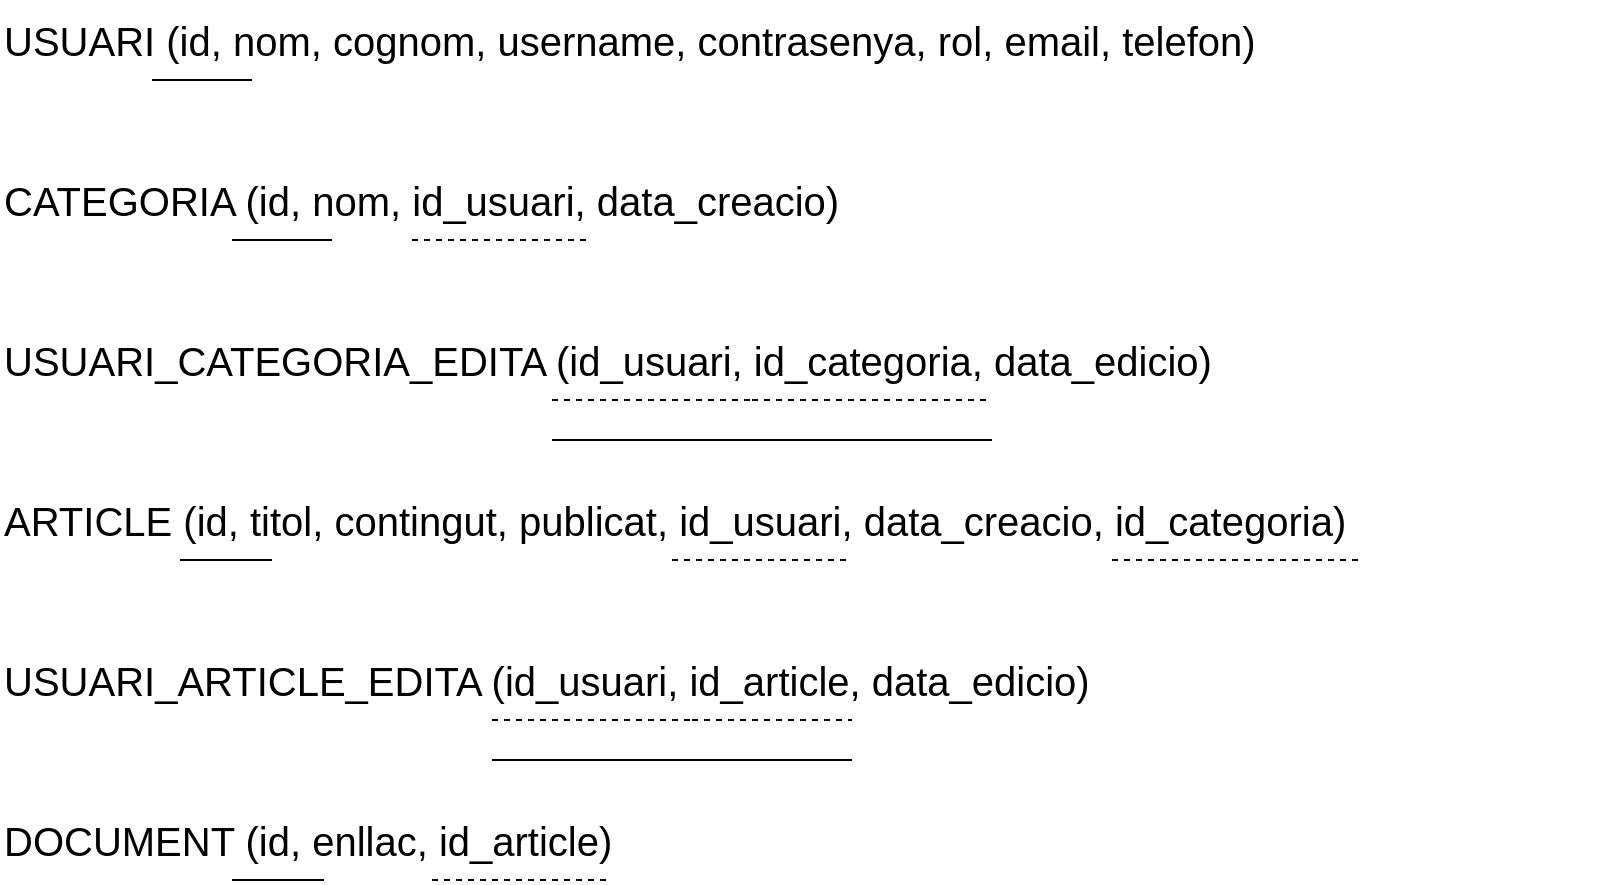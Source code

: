 <mxfile>
    <diagram id="t4sLqWhHSWYvc7j5h10x" name="Page-1">
        <mxGraphModel dx="1081" dy="740" grid="1" gridSize="10" guides="1" tooltips="1" connect="1" arrows="1" fold="1" page="1" pageScale="1" pageWidth="827" pageHeight="1169" math="0" shadow="0">
            <root>
                <mxCell id="0"/>
                <mxCell id="1" parent="0"/>
                <mxCell id="3" value="USUARI (id, nom, cognom, username, contrasenya, rol, email, telefon)" style="text;html=1;strokeColor=none;fillColor=none;align=left;verticalAlign=middle;whiteSpace=wrap;rounded=0;fontSize=20;" parent="1" vertex="1">
                    <mxGeometry x="14" y="40" width="800" height="40" as="geometry"/>
                </mxCell>
                <mxCell id="5" value="CATEGORIA (id, nom, id_usuari, data_creacio)" style="text;html=1;strokeColor=none;fillColor=none;align=left;verticalAlign=middle;rounded=0;fontSize=20;labelBorderColor=none;whiteSpace=wrap;" parent="1" vertex="1">
                    <mxGeometry x="14" y="120" width="800" height="40" as="geometry"/>
                </mxCell>
                <mxCell id="7" value="USUARI_CATEGORIA_EDITA (id_usuari, id_categoria, data_edicio)" style="text;html=1;strokeColor=none;fillColor=none;align=left;verticalAlign=middle;rounded=0;fontSize=20;labelBorderColor=none;whiteSpace=wrap;" parent="1" vertex="1">
                    <mxGeometry x="14" y="200" width="800" height="40" as="geometry"/>
                </mxCell>
                <mxCell id="8" value="" style="endArrow=none;html=1;fontSize=20;fontColor=#f0f0f0;" parent="1" edge="1">
                    <mxGeometry width="50" height="50" relative="1" as="geometry">
                        <mxPoint x="90" y="80" as="sourcePoint"/>
                        <mxPoint x="140" y="80" as="targetPoint"/>
                    </mxGeometry>
                </mxCell>
                <mxCell id="9" value="" style="endArrow=none;html=1;fontSize=20;fontColor=#f0f0f0;" parent="1" edge="1">
                    <mxGeometry width="50" height="50" relative="1" as="geometry">
                        <mxPoint x="130" y="160" as="sourcePoint"/>
                        <mxPoint x="180" y="160" as="targetPoint"/>
                    </mxGeometry>
                </mxCell>
                <mxCell id="10" value="" style="endArrow=none;html=1;fontSize=20;fontColor=#f0f0f0;dashed=1;" parent="1" edge="1">
                    <mxGeometry width="50" height="50" relative="1" as="geometry">
                        <mxPoint x="220" y="160" as="sourcePoint"/>
                        <mxPoint x="310" y="160" as="targetPoint"/>
                    </mxGeometry>
                </mxCell>
                <mxCell id="11" value="" style="endArrow=none;html=1;fontSize=20;fontColor=#f0f0f0;dashed=1;" parent="1" edge="1">
                    <mxGeometry width="50" height="50" relative="1" as="geometry">
                        <mxPoint x="290" y="240" as="sourcePoint"/>
                        <mxPoint x="390" y="240" as="targetPoint"/>
                    </mxGeometry>
                </mxCell>
                <mxCell id="12" value="" style="endArrow=none;html=1;fontSize=20;fontColor=#f0f0f0;dashed=1;" parent="1" edge="1">
                    <mxGeometry width="50" height="50" relative="1" as="geometry">
                        <mxPoint x="390" y="240" as="sourcePoint"/>
                        <mxPoint x="510" y="240" as="targetPoint"/>
                    </mxGeometry>
                </mxCell>
                <mxCell id="13" value="" style="endArrow=none;html=1;fontSize=20;fontColor=#f0f0f0;" parent="1" edge="1">
                    <mxGeometry width="50" height="50" relative="1" as="geometry">
                        <mxPoint x="510" y="260" as="sourcePoint"/>
                        <mxPoint x="290" y="260" as="targetPoint"/>
                    </mxGeometry>
                </mxCell>
                <mxCell id="16" value="ARTICLE (id, titol, contingut, publicat, id_usuari, data_creacio, id_categoria)" style="text;html=1;strokeColor=none;fillColor=none;align=left;verticalAlign=middle;rounded=0;fontSize=20;labelBorderColor=none;whiteSpace=wrap;" parent="1" vertex="1">
                    <mxGeometry x="14" y="280" width="800" height="40" as="geometry"/>
                </mxCell>
                <mxCell id="17" value="" style="endArrow=none;html=1;fontSize=20;fontColor=#f0f0f0;" parent="1" edge="1">
                    <mxGeometry width="50" height="50" relative="1" as="geometry">
                        <mxPoint x="104" y="320" as="sourcePoint"/>
                        <mxPoint x="150" y="320" as="targetPoint"/>
                    </mxGeometry>
                </mxCell>
                <mxCell id="18" value="" style="endArrow=none;html=1;fontSize=20;fontColor=#f0f0f0;dashed=1;" parent="1" edge="1">
                    <mxGeometry width="50" height="50" relative="1" as="geometry">
                        <mxPoint x="350" y="320" as="sourcePoint"/>
                        <mxPoint x="440" y="320" as="targetPoint"/>
                    </mxGeometry>
                </mxCell>
                <mxCell id="19" value="USUARI_ARTICLE_EDITA (id_usuari, id_article, data_edicio)" style="text;html=1;strokeColor=none;fillColor=none;align=left;verticalAlign=middle;rounded=0;fontSize=20;labelBorderColor=none;whiteSpace=wrap;" parent="1" vertex="1">
                    <mxGeometry x="14" y="360" width="800" height="40" as="geometry"/>
                </mxCell>
                <mxCell id="20" value="" style="endArrow=none;html=1;fontSize=20;fontColor=#f0f0f0;dashed=1;" parent="1" edge="1">
                    <mxGeometry width="50" height="50" relative="1" as="geometry">
                        <mxPoint x="260" y="400" as="sourcePoint"/>
                        <mxPoint x="360" y="400" as="targetPoint"/>
                    </mxGeometry>
                </mxCell>
                <mxCell id="21" value="" style="endArrow=none;html=1;fontSize=20;fontColor=#f0f0f0;dashed=1;" parent="1" edge="1">
                    <mxGeometry width="50" height="50" relative="1" as="geometry">
                        <mxPoint x="360" y="400" as="sourcePoint"/>
                        <mxPoint x="440" y="400" as="targetPoint"/>
                    </mxGeometry>
                </mxCell>
                <mxCell id="22" value="" style="endArrow=none;html=1;fontSize=20;fontColor=#f0f0f0;" parent="1" edge="1">
                    <mxGeometry width="50" height="50" relative="1" as="geometry">
                        <mxPoint x="440" y="420" as="sourcePoint"/>
                        <mxPoint x="260" y="420" as="targetPoint"/>
                    </mxGeometry>
                </mxCell>
                <mxCell id="23" value="" style="endArrow=none;html=1;fontSize=20;fontColor=#f0f0f0;dashed=1;entryX=0.75;entryY=1;entryDx=0;entryDy=0;" parent="1" edge="1">
                    <mxGeometry width="50" height="50" relative="1" as="geometry">
                        <mxPoint x="570" y="320" as="sourcePoint"/>
                        <mxPoint x="694.0" y="320" as="targetPoint"/>
                    </mxGeometry>
                </mxCell>
                <mxCell id="24" value="DOCUMENT (id, enllac, id_article)" style="text;html=1;strokeColor=none;fillColor=none;align=left;verticalAlign=middle;rounded=0;fontSize=20;labelBorderColor=none;whiteSpace=wrap;" parent="1" vertex="1">
                    <mxGeometry x="14" y="440" width="800" height="40" as="geometry"/>
                </mxCell>
                <mxCell id="25" value="" style="endArrow=none;html=1;fontSize=20;fontColor=#f0f0f0;" parent="1" edge="1">
                    <mxGeometry width="50" height="50" relative="1" as="geometry">
                        <mxPoint x="130" y="480" as="sourcePoint"/>
                        <mxPoint x="176" y="480" as="targetPoint"/>
                    </mxGeometry>
                </mxCell>
                <mxCell id="26" value="" style="endArrow=none;html=1;fontSize=20;fontColor=#f0f0f0;dashed=1;" parent="1" edge="1">
                    <mxGeometry width="50" height="50" relative="1" as="geometry">
                        <mxPoint x="230" y="480" as="sourcePoint"/>
                        <mxPoint x="320" y="480" as="targetPoint"/>
                    </mxGeometry>
                </mxCell>
            </root>
        </mxGraphModel>
    </diagram>
</mxfile>
